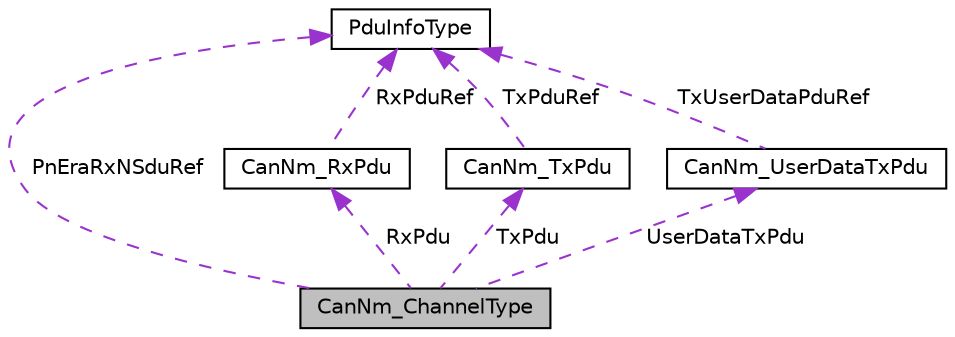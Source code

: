 digraph "CanNm_ChannelType"
{
  edge [fontname="Helvetica",fontsize="10",labelfontname="Helvetica",labelfontsize="10"];
  node [fontname="Helvetica",fontsize="10",shape=record];
  Node1 [label="CanNm_ChannelType",height=0.2,width=0.4,color="black", fillcolor="grey75", style="filled", fontcolor="black"];
  Node2 -> Node1 [dir="back",color="darkorchid3",fontsize="10",style="dashed",label=" PnEraRxNSduRef" ,fontname="Helvetica"];
  Node2 [label="PduInfoType",height=0.2,width=0.4,color="black", fillcolor="white", style="filled",URL="$structPduInfoType.html"];
  Node3 -> Node1 [dir="back",color="darkorchid3",fontsize="10",style="dashed",label=" RxPdu" ,fontname="Helvetica"];
  Node3 [label="CanNm_RxPdu",height=0.2,width=0.4,color="black", fillcolor="white", style="filled",URL="$structCanNm__RxPdu.html"];
  Node2 -> Node3 [dir="back",color="darkorchid3",fontsize="10",style="dashed",label=" RxPduRef" ,fontname="Helvetica"];
  Node4 -> Node1 [dir="back",color="darkorchid3",fontsize="10",style="dashed",label=" TxPdu" ,fontname="Helvetica"];
  Node4 [label="CanNm_TxPdu",height=0.2,width=0.4,color="black", fillcolor="white", style="filled",URL="$structCanNm__TxPdu.html"];
  Node2 -> Node4 [dir="back",color="darkorchid3",fontsize="10",style="dashed",label=" TxPduRef" ,fontname="Helvetica"];
  Node5 -> Node1 [dir="back",color="darkorchid3",fontsize="10",style="dashed",label=" UserDataTxPdu" ,fontname="Helvetica"];
  Node5 [label="CanNm_UserDataTxPdu",height=0.2,width=0.4,color="black", fillcolor="white", style="filled",URL="$structCanNm__UserDataTxPdu.html"];
  Node2 -> Node5 [dir="back",color="darkorchid3",fontsize="10",style="dashed",label=" TxUserDataPduRef" ,fontname="Helvetica"];
}
